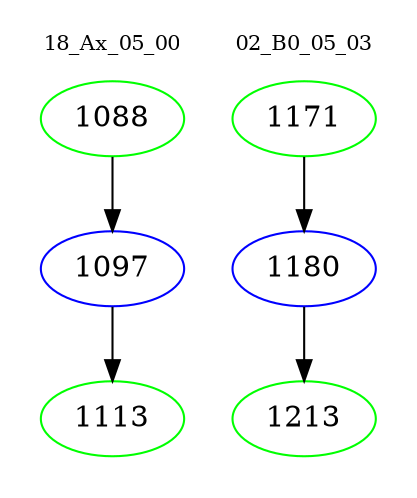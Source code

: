 digraph{
subgraph cluster_0 {
color = white
label = "18_Ax_05_00";
fontsize=10;
T0_1088 [label="1088", color="green"]
T0_1088 -> T0_1097 [color="black"]
T0_1097 [label="1097", color="blue"]
T0_1097 -> T0_1113 [color="black"]
T0_1113 [label="1113", color="green"]
}
subgraph cluster_1 {
color = white
label = "02_B0_05_03";
fontsize=10;
T1_1171 [label="1171", color="green"]
T1_1171 -> T1_1180 [color="black"]
T1_1180 [label="1180", color="blue"]
T1_1180 -> T1_1213 [color="black"]
T1_1213 [label="1213", color="green"]
}
}
